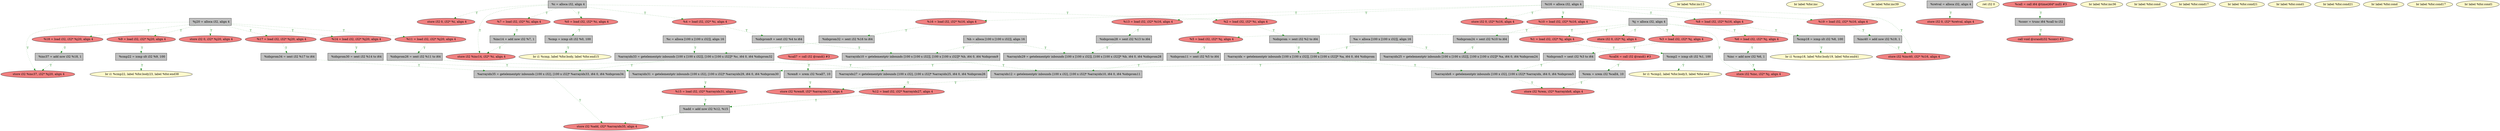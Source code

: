 
digraph G {


node107 [fillcolor=lightcoral,label="  %15 = load i32, i32* %arrayidx31, align 4",shape=ellipse,style=filled ]
node106 [fillcolor=grey,label="  %idxprom30 = sext i32 %14 to i64",shape=rectangle,style=filled ]
node105 [fillcolor=lemonchiffon,label="  br label %for.inc13",shape=ellipse,style=filled ]
node103 [fillcolor=grey,label="  %arrayidx29 = getelementptr inbounds [100 x [100 x i32]], [100 x [100 x i32]]* %b, i64 0, i64 %idxprom28",shape=rectangle,style=filled ]
node101 [fillcolor=lightcoral,label="  %13 = load i32, i32* %i16, align 4",shape=ellipse,style=filled ]
node100 [fillcolor=grey,label="  %inc40 = add nsw i32 %19, 1",shape=rectangle,style=filled ]
node97 [fillcolor=lightcoral,label="  %12 = load i32, i32* %arrayidx27, align 4",shape=ellipse,style=filled ]
node99 [fillcolor=grey,label="  %idxprom26 = sext i32 %11 to i64",shape=rectangle,style=filled ]
node96 [fillcolor=lightcoral,label="  %10 = load i32, i32* %i16, align 4",shape=ellipse,style=filled ]
node95 [fillcolor=lightcoral,label="  %16 = load i32, i32* %i16, align 4",shape=ellipse,style=filled ]
node93 [fillcolor=lightcoral,label="  store i32 0, i32* %j20, align 4",shape=ellipse,style=filled ]
node46 [fillcolor=lightcoral,label="  store i32 %add, i32* %arrayidx35, align 4",shape=ellipse,style=filled ]
node34 [fillcolor=lightcoral,label="  %call4 = call i32 @rand() #3",shape=ellipse,style=filled ]
node56 [fillcolor=lightcoral,label="  %2 = load i32, i32* %i, align 4",shape=ellipse,style=filled ]
node42 [fillcolor=lemonchiffon,label="  br i1 %cmp, label %for.body, label %for.end15",shape=ellipse,style=filled ]
node32 [fillcolor=grey,label="  %arrayidx27 = getelementptr inbounds [100 x i32], [100 x i32]* %arrayidx25, i64 0, i64 %idxprom26",shape=rectangle,style=filled ]
node68 [fillcolor=lightcoral,label="  %5 = load i32, i32* %j, align 4",shape=ellipse,style=filled ]
node38 [fillcolor=grey,label="  %c = alloca [100 x [100 x i32]], align 16",shape=rectangle,style=filled ]
node33 [fillcolor=lightcoral,label="  %1 = load i32, i32* %j, align 4",shape=ellipse,style=filled ]
node102 [fillcolor=grey,label="  %idxprom28 = sext i32 %13 to i64",shape=rectangle,style=filled ]
node53 [fillcolor=grey,label="  %idxprom34 = sext i32 %17 to i64",shape=rectangle,style=filled ]
node43 [fillcolor=grey,label="  %j = alloca i32, align 4",shape=rectangle,style=filled ]
node40 [fillcolor=lightcoral,label="  store i32 %rem8, i32* %arrayidx12, align 4",shape=ellipse,style=filled ]
node41 [fillcolor=lightcoral,label="  store i32 %inc, i32* %j, align 4",shape=ellipse,style=filled ]
node62 [fillcolor=grey,label="  %b = alloca [100 x [100 x i32]], align 16",shape=rectangle,style=filled ]
node50 [fillcolor=grey,label="  %rem = srem i32 %call4, 10",shape=rectangle,style=filled ]
node22 [fillcolor=lightcoral,label="  %19 = load i32, i32* %i16, align 4",shape=ellipse,style=filled ]
node57 [fillcolor=grey,label="  %cmp2 = icmp slt i32 %1, 100",shape=rectangle,style=filled ]
node24 [fillcolor=lemonchiffon,label="  br label %for.inc",shape=ellipse,style=filled ]
node18 [fillcolor=lightcoral,label="  %18 = load i32, i32* %j20, align 4",shape=ellipse,style=filled ]
node39 [fillcolor=grey,label="  %arrayidx10 = getelementptr inbounds [100 x [100 x i32]], [100 x [100 x i32]]* %b, i64 0, i64 %idxprom9",shape=rectangle,style=filled ]
node45 [fillcolor=grey,label="  %inc = add nsw i32 %6, 1",shape=rectangle,style=filled ]
node31 [fillcolor=lightcoral,label="  %6 = load i32, i32* %j, align 4",shape=ellipse,style=filled ]
node17 [fillcolor=lemonchiffon,label="  br label %for.inc39",shape=ellipse,style=filled ]
node104 [fillcolor=grey,label="  %retval = alloca i32, align 4",shape=rectangle,style=filled ]
node72 [fillcolor=grey,label="  %arrayidx12 = getelementptr inbounds [100 x i32], [100 x i32]* %arrayidx10, i64 0, i64 %idxprom11",shape=rectangle,style=filled ]
node92 [fillcolor=grey,label="  %inc37 = add nsw i32 %18, 1",shape=rectangle,style=filled ]
node70 [fillcolor=grey,label="  %idxprom11 = sext i32 %5 to i64",shape=rectangle,style=filled ]
node36 [fillcolor=grey,label="  %j20 = alloca i32, align 4",shape=rectangle,style=filled ]
node52 [fillcolor=grey,label="  %arrayidx33 = getelementptr inbounds [100 x [100 x i32]], [100 x [100 x i32]]* %c, i64 0, i64 %idxprom32",shape=rectangle,style=filled ]
node20 [fillcolor=grey,label="  %rem8 = srem i32 %call7, 10",shape=rectangle,style=filled ]
node26 [fillcolor=lightcoral,label="  %11 = load i32, i32* %j20, align 4",shape=ellipse,style=filled ]
node29 [fillcolor=lightcoral,label="  %3 = load i32, i32* %j, align 4",shape=ellipse,style=filled ]
node35 [fillcolor=grey,label="  %arrayidx = getelementptr inbounds [100 x [100 x i32]], [100 x [100 x i32]]* %a, i64 0, i64 %idxprom",shape=rectangle,style=filled ]
node49 [fillcolor=grey,label="  %idxprom24 = sext i32 %10 to i64",shape=rectangle,style=filled ]
node64 [fillcolor=grey,label="  %a = alloca [100 x [100 x i32]], align 16",shape=rectangle,style=filled ]
node73 [fillcolor=lightcoral,label="  store i32 0, i32* %i16, align 4",shape=ellipse,style=filled ]
node89 [fillcolor=grey,label="  %arrayidx31 = getelementptr inbounds [100 x i32], [100 x i32]* %arrayidx29, i64 0, i64 %idxprom30",shape=rectangle,style=filled ]
node15 [fillcolor=lemonchiffon,label="  ret i32 0",shape=ellipse,style=filled ]
node16 [fillcolor=lightcoral,label="  store i32 %inc40, i32* %i16, align 4",shape=ellipse,style=filled ]
node27 [fillcolor=grey,label="  %arrayidx25 = getelementptr inbounds [100 x [100 x i32]], [100 x [100 x i32]]* %a, i64 0, i64 %idxprom24",shape=rectangle,style=filled ]
node28 [fillcolor=grey,label="  %i16 = alloca i32, align 4",shape=rectangle,style=filled ]
node30 [fillcolor=lightcoral,label="  %call7 = call i32 @rand() #3",shape=ellipse,style=filled ]
node37 [fillcolor=lightcoral,label="  call void @srand(i32 %conv) #3",shape=ellipse,style=filled ]
node51 [fillcolor=grey,label="  %cmp = icmp slt i32 %0, 100",shape=rectangle,style=filled ]
node47 [fillcolor=lemonchiffon,label="  br i1 %cmp2, label %for.body3, label %for.end",shape=ellipse,style=filled ]
node91 [fillcolor=grey,label="  %cmp18 = icmp slt i32 %8, 100",shape=rectangle,style=filled ]
node85 [fillcolor=lemonchiffon,label="  br label %for.inc36",shape=ellipse,style=filled ]
node55 [fillcolor=grey,label="  %conv = trunc i64 %call to i32",shape=rectangle,style=filled ]
node58 [fillcolor=grey,label="  %arrayidx6 = getelementptr inbounds [100 x i32], [100 x i32]* %arrayidx, i64 0, i64 %idxprom5",shape=rectangle,style=filled ]
node59 [fillcolor=grey,label="  %idxprom = sext i32 %2 to i64",shape=rectangle,style=filled ]
node60 [fillcolor=lemonchiffon,label="  br label %for.cond",shape=ellipse,style=filled ]
node19 [fillcolor=grey,label="  %arrayidx35 = getelementptr inbounds [100 x i32], [100 x i32]* %arrayidx33, i64 0, i64 %idxprom34",shape=rectangle,style=filled ]
node63 [fillcolor=lightcoral,label="  store i32 0, i32* %i, align 4",shape=ellipse,style=filled ]
node76 [fillcolor=lightcoral,label="  %17 = load i32, i32* %j20, align 4",shape=ellipse,style=filled ]
node65 [fillcolor=grey,label="  %idxprom32 = sext i32 %16 to i64",shape=rectangle,style=filled ]
node44 [fillcolor=lemonchiffon,label="  br label %for.cond17",shape=ellipse,style=filled ]
node66 [fillcolor=lightcoral,label="  %0 = load i32, i32* %i, align 4",shape=ellipse,style=filled ]
node21 [fillcolor=lightcoral,label="  store i32 %rem, i32* %arrayidx6, align 4",shape=ellipse,style=filled ]
node25 [fillcolor=lightcoral,label="  %8 = load i32, i32* %i16, align 4",shape=ellipse,style=filled ]
node69 [fillcolor=grey,label="  %cmp22 = icmp slt i32 %9, 100",shape=rectangle,style=filled ]
node94 [fillcolor=lemonchiffon,label="  br label %for.cond21",shape=ellipse,style=filled ]
node81 [fillcolor=grey,label="  %idxprom9 = sext i32 %4 to i64",shape=rectangle,style=filled ]
node98 [fillcolor=lightcoral,label="  store i32 %inc37, i32* %j20, align 4",shape=ellipse,style=filled ]
node71 [fillcolor=lightcoral,label="  %call = call i64 @time(i64* null) #3",shape=ellipse,style=filled ]
node61 [fillcolor=lemonchiffon,label="  br i1 %cmp22, label %for.body23, label %for.end38",shape=ellipse,style=filled ]
node74 [fillcolor=lemonchiffon,label="  br label %for.cond1",shape=ellipse,style=filled ]
node75 [fillcolor=lightcoral,label="  %7 = load i32, i32* %i, align 4",shape=ellipse,style=filled ]
node86 [fillcolor=lightcoral,label="  %14 = load i32, i32* %j20, align 4",shape=ellipse,style=filled ]
node90 [fillcolor=lemonchiffon,label="  br label %for.cond21",shape=ellipse,style=filled ]
node77 [fillcolor=lightcoral,label="  %9 = load i32, i32* %j20, align 4",shape=ellipse,style=filled ]
node78 [fillcolor=grey,label="  %inc14 = add nsw i32 %7, 1",shape=rectangle,style=filled ]
node54 [fillcolor=grey,label="  %i = alloca i32, align 4",shape=rectangle,style=filled ]
node79 [fillcolor=grey,label="  %idxprom5 = sext i32 %3 to i64",shape=rectangle,style=filled ]
node67 [fillcolor=lightcoral,label="  store i32 0, i32* %j, align 4",shape=ellipse,style=filled ]
node80 [fillcolor=lightcoral,label="  store i32 %inc14, i32* %i, align 4",shape=ellipse,style=filled ]
node82 [fillcolor=lemonchiffon,label="  br label %for.cond",shape=ellipse,style=filled ]
node23 [fillcolor=lightcoral,label="  %4 = load i32, i32* %i, align 4",shape=ellipse,style=filled ]
node83 [fillcolor=grey,label="  %add = add nsw i32 %12, %15",shape=rectangle,style=filled ]
node84 [fillcolor=lemonchiffon,label="  br label %for.cond17",shape=ellipse,style=filled ]
node87 [fillcolor=lemonchiffon,label="  br i1 %cmp18, label %for.body19, label %for.end41",shape=ellipse,style=filled ]
node48 [fillcolor=lightcoral,label="  store i32 0, i32* %retval, align 4",shape=ellipse,style=filled ]
node88 [fillcolor=lemonchiffon,label="  br label %for.cond1",shape=ellipse,style=filled ]

node95->node65 [style=dotted,color=forestgreen,label="T",fontcolor=forestgreen ]
node83->node46 [style=dotted,color=forestgreen,label="T",fontcolor=forestgreen ]
node65->node52 [style=dotted,color=forestgreen,label="T",fontcolor=forestgreen ]
node32->node97 [style=dotted,color=forestgreen,label="T",fontcolor=forestgreen ]
node27->node32 [style=dotted,color=forestgreen,label="T",fontcolor=forestgreen ]
node64->node27 [style=dotted,color=forestgreen,label="T",fontcolor=forestgreen ]
node36->node93 [style=dotted,color=forestgreen,label="T",fontcolor=forestgreen ]
node96->node49 [style=dotted,color=forestgreen,label="T",fontcolor=forestgreen ]
node43->node41 [style=dotted,color=forestgreen,label="T",fontcolor=forestgreen ]
node43->node33 [style=dotted,color=forestgreen,label="T",fontcolor=forestgreen ]
node35->node58 [style=dotted,color=forestgreen,label="T",fontcolor=forestgreen ]
node97->node83 [style=dotted,color=forestgreen,label="T",fontcolor=forestgreen ]
node68->node70 [style=dotted,color=forestgreen,label="T",fontcolor=forestgreen ]
node20->node40 [style=dotted,color=forestgreen,label="T",fontcolor=forestgreen ]
node91->node87 [style=dotted,color=forestgreen,label="T",fontcolor=forestgreen ]
node28->node16 [style=dotted,color=forestgreen,label="T",fontcolor=forestgreen ]
node72->node40 [style=dotted,color=forestgreen,label="T",fontcolor=forestgreen ]
node30->node20 [style=dotted,color=forestgreen,label="T",fontcolor=forestgreen ]
node107->node83 [style=dotted,color=forestgreen,label="T",fontcolor=forestgreen ]
node31->node45 [style=dotted,color=forestgreen,label="T",fontcolor=forestgreen ]
node104->node48 [style=dotted,color=forestgreen,label="T",fontcolor=forestgreen ]
node51->node42 [style=dotted,color=forestgreen,label="T",fontcolor=forestgreen ]
node36->node76 [style=dotted,color=forestgreen,label="T",fontcolor=forestgreen ]
node100->node16 [style=dotted,color=forestgreen,label="T",fontcolor=forestgreen ]
node54->node56 [style=dotted,color=forestgreen,label="T",fontcolor=forestgreen ]
node18->node92 [style=dotted,color=forestgreen,label="T",fontcolor=forestgreen ]
node62->node103 [style=dotted,color=forestgreen,label="T",fontcolor=forestgreen ]
node33->node57 [style=dotted,color=forestgreen,label="T",fontcolor=forestgreen ]
node76->node53 [style=dotted,color=forestgreen,label="T",fontcolor=forestgreen ]
node28->node22 [style=dotted,color=forestgreen,label="T",fontcolor=forestgreen ]
node53->node19 [style=dotted,color=forestgreen,label="T",fontcolor=forestgreen ]
node36->node77 [style=dotted,color=forestgreen,label="T",fontcolor=forestgreen ]
node36->node26 [style=dotted,color=forestgreen,label="T",fontcolor=forestgreen ]
node45->node41 [style=dotted,color=forestgreen,label="T",fontcolor=forestgreen ]
node86->node106 [style=dotted,color=forestgreen,label="T",fontcolor=forestgreen ]
node25->node91 [style=dotted,color=forestgreen,label="T",fontcolor=forestgreen ]
node36->node18 [style=dotted,color=forestgreen,label="T",fontcolor=forestgreen ]
node43->node68 [style=dotted,color=forestgreen,label="T",fontcolor=forestgreen ]
node54->node23 [style=dotted,color=forestgreen,label="T",fontcolor=forestgreen ]
node34->node50 [style=dotted,color=forestgreen,label="T",fontcolor=forestgreen ]
node79->node58 [style=dotted,color=forestgreen,label="T",fontcolor=forestgreen ]
node22->node100 [style=dotted,color=forestgreen,label="T",fontcolor=forestgreen ]
node43->node31 [style=dotted,color=forestgreen,label="T",fontcolor=forestgreen ]
node71->node55 [style=dotted,color=forestgreen,label="T",fontcolor=forestgreen ]
node54->node75 [style=dotted,color=forestgreen,label="T",fontcolor=forestgreen ]
node26->node99 [style=dotted,color=forestgreen,label="T",fontcolor=forestgreen ]
node66->node51 [style=dotted,color=forestgreen,label="T",fontcolor=forestgreen ]
node36->node86 [style=dotted,color=forestgreen,label="T",fontcolor=forestgreen ]
node92->node98 [style=dotted,color=forestgreen,label="T",fontcolor=forestgreen ]
node58->node21 [style=dotted,color=forestgreen,label="T",fontcolor=forestgreen ]
node50->node21 [style=dotted,color=forestgreen,label="T",fontcolor=forestgreen ]
node38->node52 [style=dotted,color=forestgreen,label="T",fontcolor=forestgreen ]
node28->node95 [style=dotted,color=forestgreen,label="T",fontcolor=forestgreen ]
node99->node32 [style=dotted,color=forestgreen,label="T",fontcolor=forestgreen ]
node102->node103 [style=dotted,color=forestgreen,label="T",fontcolor=forestgreen ]
node28->node73 [style=dotted,color=forestgreen,label="T",fontcolor=forestgreen ]
node64->node35 [style=dotted,color=forestgreen,label="T",fontcolor=forestgreen ]
node57->node47 [style=dotted,color=forestgreen,label="T",fontcolor=forestgreen ]
node103->node89 [style=dotted,color=forestgreen,label="T",fontcolor=forestgreen ]
node54->node66 [style=dotted,color=forestgreen,label="T",fontcolor=forestgreen ]
node69->node61 [style=dotted,color=forestgreen,label="T",fontcolor=forestgreen ]
node28->node101 [style=dotted,color=forestgreen,label="T",fontcolor=forestgreen ]
node59->node35 [style=dotted,color=forestgreen,label="T",fontcolor=forestgreen ]
node101->node102 [style=dotted,color=forestgreen,label="T",fontcolor=forestgreen ]
node81->node39 [style=dotted,color=forestgreen,label="T",fontcolor=forestgreen ]
node54->node63 [style=dotted,color=forestgreen,label="T",fontcolor=forestgreen ]
node49->node27 [style=dotted,color=forestgreen,label="T",fontcolor=forestgreen ]
node106->node89 [style=dotted,color=forestgreen,label="T",fontcolor=forestgreen ]
node28->node96 [style=dotted,color=forestgreen,label="T",fontcolor=forestgreen ]
node56->node59 [style=dotted,color=forestgreen,label="T",fontcolor=forestgreen ]
node28->node25 [style=dotted,color=forestgreen,label="T",fontcolor=forestgreen ]
node70->node72 [style=dotted,color=forestgreen,label="T",fontcolor=forestgreen ]
node55->node37 [style=dotted,color=forestgreen,label="T",fontcolor=forestgreen ]
node36->node98 [style=dotted,color=forestgreen,label="T",fontcolor=forestgreen ]
node52->node19 [style=dotted,color=forestgreen,label="T",fontcolor=forestgreen ]
node23->node81 [style=dotted,color=forestgreen,label="T",fontcolor=forestgreen ]
node62->node39 [style=dotted,color=forestgreen,label="T",fontcolor=forestgreen ]
node89->node107 [style=dotted,color=forestgreen,label="T",fontcolor=forestgreen ]
node75->node78 [style=dotted,color=forestgreen,label="T",fontcolor=forestgreen ]
node29->node79 [style=dotted,color=forestgreen,label="T",fontcolor=forestgreen ]
node77->node69 [style=dotted,color=forestgreen,label="T",fontcolor=forestgreen ]
node43->node67 [style=dotted,color=forestgreen,label="T",fontcolor=forestgreen ]
node43->node29 [style=dotted,color=forestgreen,label="T",fontcolor=forestgreen ]
node39->node72 [style=dotted,color=forestgreen,label="T",fontcolor=forestgreen ]
node78->node80 [style=dotted,color=forestgreen,label="T",fontcolor=forestgreen ]
node19->node46 [style=dotted,color=forestgreen,label="T",fontcolor=forestgreen ]
node54->node80 [style=dotted,color=forestgreen,label="T",fontcolor=forestgreen ]


}
